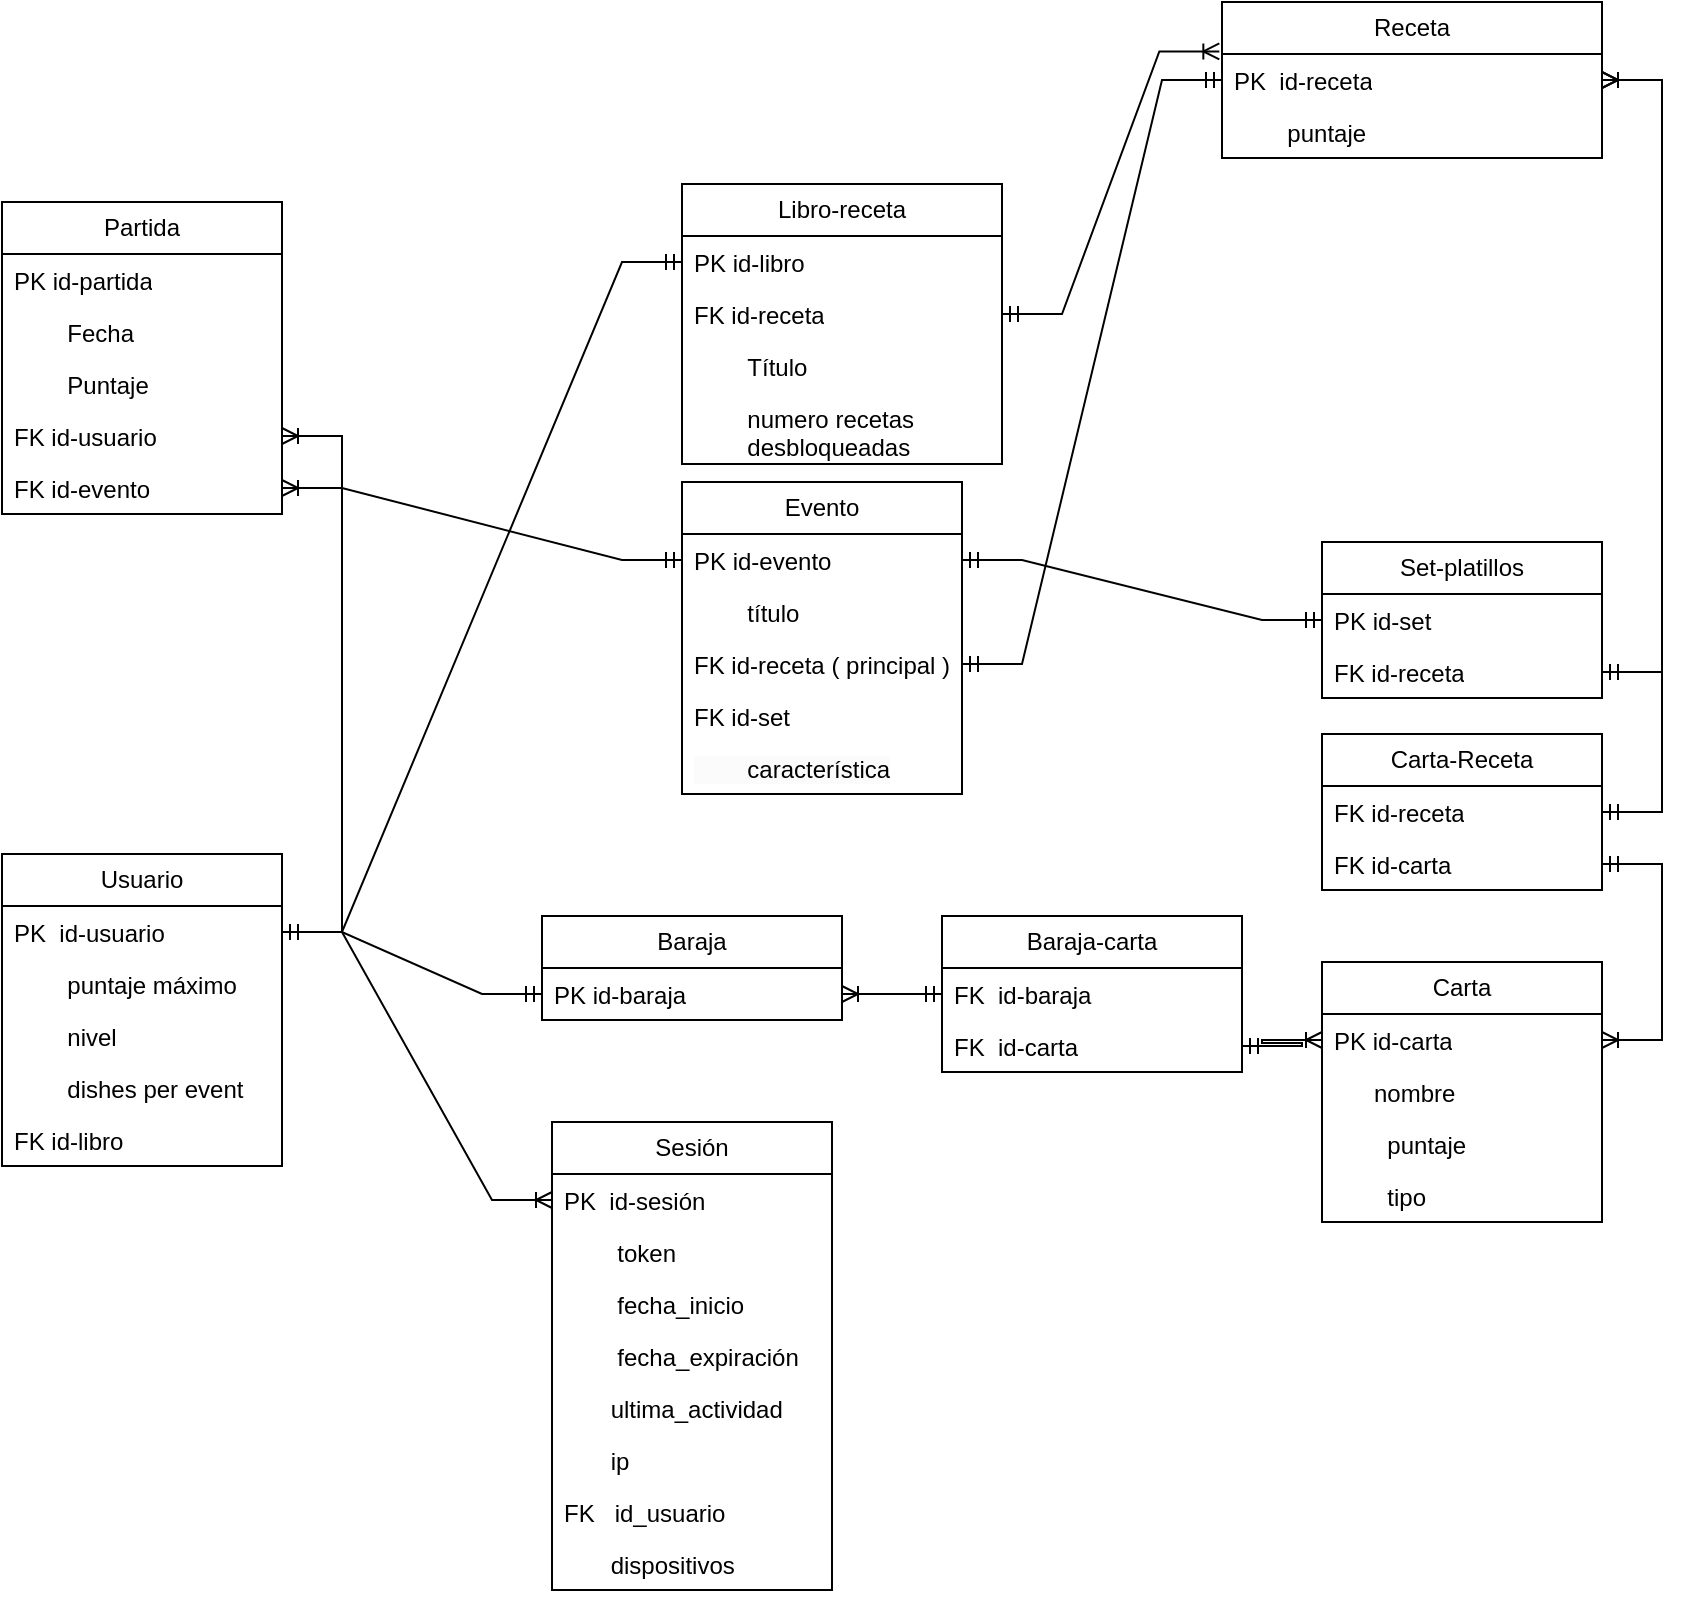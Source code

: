<mxfile version="24.4.6" type="device">
  <diagram name="Page-1" id="rtjQBbAmEf5FvGgy6AN6">
    <mxGraphModel dx="1663" dy="2207" grid="1" gridSize="10" guides="1" tooltips="1" connect="1" arrows="1" fold="1" page="1" pageScale="1" pageWidth="850" pageHeight="1100" math="0" shadow="0">
      <root>
        <mxCell id="0" />
        <mxCell id="1" parent="0" />
        <mxCell id="sCc01J_QV89cAzjk3SiN-2" value="Usuario" style="swimlane;fontStyle=0;childLayout=stackLayout;horizontal=1;startSize=26;fillColor=none;horizontalStack=0;resizeParent=1;resizeParentMax=0;resizeLast=0;collapsible=1;marginBottom=0;whiteSpace=wrap;html=1;" parent="1" vertex="1">
          <mxGeometry x="-100" y="326" width="140" height="156" as="geometry" />
        </mxCell>
        <mxCell id="sCc01J_QV89cAzjk3SiN-3" value="PK&amp;nbsp; id-usuario" style="text;strokeColor=none;fillColor=none;align=left;verticalAlign=top;spacingLeft=4;spacingRight=4;overflow=hidden;rotatable=0;points=[[0,0.5],[1,0.5]];portConstraint=eastwest;whiteSpace=wrap;html=1;" parent="sCc01J_QV89cAzjk3SiN-2" vertex="1">
          <mxGeometry y="26" width="140" height="26" as="geometry" />
        </mxCell>
        <mxCell id="sCc01J_QV89cAzjk3SiN-4" value="&lt;span style=&quot;white-space: pre;&quot;&gt;&#x9;&lt;/span&gt;puntaje máximo" style="text;strokeColor=none;fillColor=none;align=left;verticalAlign=top;spacingLeft=4;spacingRight=4;overflow=hidden;rotatable=0;points=[[0,0.5],[1,0.5]];portConstraint=eastwest;whiteSpace=wrap;html=1;" parent="sCc01J_QV89cAzjk3SiN-2" vertex="1">
          <mxGeometry y="52" width="140" height="26" as="geometry" />
        </mxCell>
        <mxCell id="sCc01J_QV89cAzjk3SiN-5" value="&lt;span style=&quot;white-space: pre;&quot;&gt;&#x9;&lt;/span&gt;nivel" style="text;strokeColor=none;fillColor=none;align=left;verticalAlign=top;spacingLeft=4;spacingRight=4;overflow=hidden;rotatable=0;points=[[0,0.5],[1,0.5]];portConstraint=eastwest;whiteSpace=wrap;html=1;" parent="sCc01J_QV89cAzjk3SiN-2" vertex="1">
          <mxGeometry y="78" width="140" height="26" as="geometry" />
        </mxCell>
        <mxCell id="sCc01J_QV89cAzjk3SiN-80" value="&lt;span style=&quot;white-space: pre;&quot;&gt;&#x9;&lt;/span&gt;dishes per event" style="text;strokeColor=none;fillColor=none;align=left;verticalAlign=top;spacingLeft=4;spacingRight=4;overflow=hidden;rotatable=0;points=[[0,0.5],[1,0.5]];portConstraint=eastwest;whiteSpace=wrap;html=1;" parent="sCc01J_QV89cAzjk3SiN-2" vertex="1">
          <mxGeometry y="104" width="140" height="26" as="geometry" />
        </mxCell>
        <mxCell id="sCc01J_QV89cAzjk3SiN-85" value="FK id-libro" style="text;strokeColor=none;fillColor=none;align=left;verticalAlign=top;spacingLeft=4;spacingRight=4;overflow=hidden;rotatable=0;points=[[0,0.5],[1,0.5]];portConstraint=eastwest;whiteSpace=wrap;html=1;" parent="sCc01J_QV89cAzjk3SiN-2" vertex="1">
          <mxGeometry y="130" width="140" height="26" as="geometry" />
        </mxCell>
        <mxCell id="sCc01J_QV89cAzjk3SiN-8" value="Receta" style="swimlane;fontStyle=0;childLayout=stackLayout;horizontal=1;startSize=26;fillColor=none;horizontalStack=0;resizeParent=1;resizeParentMax=0;resizeLast=0;collapsible=1;marginBottom=0;whiteSpace=wrap;html=1;" parent="1" vertex="1">
          <mxGeometry x="510" y="-100" width="190" height="78" as="geometry" />
        </mxCell>
        <mxCell id="sCc01J_QV89cAzjk3SiN-9" value="PK&amp;nbsp; id-receta" style="text;strokeColor=none;fillColor=none;align=left;verticalAlign=top;spacingLeft=4;spacingRight=4;overflow=hidden;rotatable=0;points=[[0,0.5],[1,0.5]];portConstraint=eastwest;whiteSpace=wrap;html=1;" parent="sCc01J_QV89cAzjk3SiN-8" vertex="1">
          <mxGeometry y="26" width="190" height="26" as="geometry" />
        </mxCell>
        <mxCell id="sCc01J_QV89cAzjk3SiN-13" value="&lt;span style=&quot;white-space: pre;&quot;&gt;&#x9;&lt;/span&gt;puntaje" style="text;strokeColor=none;fillColor=none;align=left;verticalAlign=top;spacingLeft=4;spacingRight=4;overflow=hidden;rotatable=0;points=[[0,0.5],[1,0.5]];portConstraint=eastwest;whiteSpace=wrap;html=1;" parent="sCc01J_QV89cAzjk3SiN-8" vertex="1">
          <mxGeometry y="52" width="190" height="26" as="geometry" />
        </mxCell>
        <mxCell id="sCc01J_QV89cAzjk3SiN-23" value="Libro-receta" style="swimlane;fontStyle=0;childLayout=stackLayout;horizontal=1;startSize=26;fillColor=none;horizontalStack=0;resizeParent=1;resizeParentMax=0;resizeLast=0;collapsible=1;marginBottom=0;whiteSpace=wrap;html=1;" parent="1" vertex="1">
          <mxGeometry x="240" y="-9" width="160" height="140" as="geometry" />
        </mxCell>
        <mxCell id="sCc01J_QV89cAzjk3SiN-24" value="PK id-libro" style="text;strokeColor=none;fillColor=none;align=left;verticalAlign=top;spacingLeft=4;spacingRight=4;overflow=hidden;rotatable=0;points=[[0,0.5],[1,0.5]];portConstraint=eastwest;whiteSpace=wrap;html=1;" parent="sCc01J_QV89cAzjk3SiN-23" vertex="1">
          <mxGeometry y="26" width="160" height="26" as="geometry" />
        </mxCell>
        <mxCell id="sCc01J_QV89cAzjk3SiN-27" value="FK id-receta" style="text;strokeColor=none;fillColor=none;align=left;verticalAlign=top;spacingLeft=4;spacingRight=4;overflow=hidden;rotatable=0;points=[[0,0.5],[1,0.5]];portConstraint=eastwest;whiteSpace=wrap;html=1;" parent="sCc01J_QV89cAzjk3SiN-23" vertex="1">
          <mxGeometry y="52" width="160" height="26" as="geometry" />
        </mxCell>
        <mxCell id="sCc01J_QV89cAzjk3SiN-76" value="&lt;span style=&quot;white-space: pre;&quot;&gt;&#x9;&lt;/span&gt;Título" style="text;strokeColor=none;fillColor=none;align=left;verticalAlign=top;spacingLeft=4;spacingRight=4;overflow=hidden;rotatable=0;points=[[0,0.5],[1,0.5]];portConstraint=eastwest;whiteSpace=wrap;html=1;" parent="sCc01J_QV89cAzjk3SiN-23" vertex="1">
          <mxGeometry y="78" width="160" height="26" as="geometry" />
        </mxCell>
        <mxCell id="sCc01J_QV89cAzjk3SiN-82" value="&lt;span style=&quot;white-space: pre;&quot;&gt;&#x9;&lt;/span&gt;numero recetas &lt;span style=&quot;white-space: pre;&quot;&gt;&#x9;&lt;/span&gt;desbloqueadas" style="text;strokeColor=none;fillColor=none;align=left;verticalAlign=top;spacingLeft=4;spacingRight=4;overflow=hidden;rotatable=0;points=[[0,0.5],[1,0.5]];portConstraint=eastwest;whiteSpace=wrap;html=1;" parent="sCc01J_QV89cAzjk3SiN-23" vertex="1">
          <mxGeometry y="104" width="160" height="36" as="geometry" />
        </mxCell>
        <mxCell id="sCc01J_QV89cAzjk3SiN-28" value="" style="edgeStyle=entityRelationEdgeStyle;fontSize=12;html=1;endArrow=ERmandOne;startArrow=ERmandOne;rounded=0;exitX=1;exitY=0.5;exitDx=0;exitDy=0;entryX=0;entryY=0.5;entryDx=0;entryDy=0;" parent="1" source="sCc01J_QV89cAzjk3SiN-3" target="sCc01J_QV89cAzjk3SiN-24" edge="1">
          <mxGeometry width="100" height="100" relative="1" as="geometry">
            <mxPoint x="280" y="140" as="sourcePoint" />
            <mxPoint x="380" y="40" as="targetPoint" />
          </mxGeometry>
        </mxCell>
        <mxCell id="sCc01J_QV89cAzjk3SiN-29" value="" style="edgeStyle=entityRelationEdgeStyle;fontSize=12;html=1;endArrow=ERoneToMany;startArrow=ERmandOne;rounded=0;exitX=1;exitY=0.5;exitDx=0;exitDy=0;entryX=-0.007;entryY=-0.049;entryDx=0;entryDy=0;entryPerimeter=0;" parent="1" source="sCc01J_QV89cAzjk3SiN-27" target="sCc01J_QV89cAzjk3SiN-9" edge="1">
          <mxGeometry width="100" height="100" relative="1" as="geometry">
            <mxPoint x="340" y="140" as="sourcePoint" />
            <mxPoint x="440" y="40" as="targetPoint" />
          </mxGeometry>
        </mxCell>
        <mxCell id="sCc01J_QV89cAzjk3SiN-30" value="Baraja" style="swimlane;fontStyle=0;childLayout=stackLayout;horizontal=1;startSize=26;fillColor=none;horizontalStack=0;resizeParent=1;resizeParentMax=0;resizeLast=0;collapsible=1;marginBottom=0;whiteSpace=wrap;html=1;" parent="1" vertex="1">
          <mxGeometry x="170" y="357" width="150" height="52" as="geometry" />
        </mxCell>
        <mxCell id="sCc01J_QV89cAzjk3SiN-31" value="PK id-baraja" style="text;strokeColor=none;fillColor=none;align=left;verticalAlign=top;spacingLeft=4;spacingRight=4;overflow=hidden;rotatable=0;points=[[0,0.5],[1,0.5]];portConstraint=eastwest;whiteSpace=wrap;html=1;" parent="sCc01J_QV89cAzjk3SiN-30" vertex="1">
          <mxGeometry y="26" width="150" height="26" as="geometry" />
        </mxCell>
        <mxCell id="sCc01J_QV89cAzjk3SiN-34" value="Carta" style="swimlane;fontStyle=0;childLayout=stackLayout;horizontal=1;startSize=26;fillColor=none;horizontalStack=0;resizeParent=1;resizeParentMax=0;resizeLast=0;collapsible=1;marginBottom=0;whiteSpace=wrap;html=1;" parent="1" vertex="1">
          <mxGeometry x="560" y="380" width="140" height="130" as="geometry" />
        </mxCell>
        <mxCell id="sCc01J_QV89cAzjk3SiN-35" value="PK id-carta" style="text;strokeColor=none;fillColor=none;align=left;verticalAlign=top;spacingLeft=4;spacingRight=4;overflow=hidden;rotatable=0;points=[[0,0.5],[1,0.5]];portConstraint=eastwest;whiteSpace=wrap;html=1;" parent="sCc01J_QV89cAzjk3SiN-34" vertex="1">
          <mxGeometry y="26" width="140" height="26" as="geometry" />
        </mxCell>
        <mxCell id="sCc01J_QV89cAzjk3SiN-37" value="&amp;nbsp; &amp;nbsp; &amp;nbsp; nombre" style="text;strokeColor=none;fillColor=none;align=left;verticalAlign=top;spacingLeft=4;spacingRight=4;overflow=hidden;rotatable=0;points=[[0,0.5],[1,0.5]];portConstraint=eastwest;whiteSpace=wrap;html=1;" parent="sCc01J_QV89cAzjk3SiN-34" vertex="1">
          <mxGeometry y="52" width="140" height="26" as="geometry" />
        </mxCell>
        <mxCell id="sCc01J_QV89cAzjk3SiN-79" value="&lt;span style=&quot;white-space: pre;&quot;&gt;&#x9;&lt;/span&gt;puntaje" style="text;strokeColor=none;fillColor=none;align=left;verticalAlign=top;spacingLeft=4;spacingRight=4;overflow=hidden;rotatable=0;points=[[0,0.5],[1,0.5]];portConstraint=eastwest;whiteSpace=wrap;html=1;" parent="sCc01J_QV89cAzjk3SiN-34" vertex="1">
          <mxGeometry y="78" width="140" height="26" as="geometry" />
        </mxCell>
        <mxCell id="sCc01J_QV89cAzjk3SiN-81" value="&lt;span style=&quot;white-space: pre;&quot;&gt;&#x9;&lt;/span&gt;tipo" style="text;strokeColor=none;fillColor=none;align=left;verticalAlign=top;spacingLeft=4;spacingRight=4;overflow=hidden;rotatable=0;points=[[0,0.5],[1,0.5]];portConstraint=eastwest;whiteSpace=wrap;html=1;" parent="sCc01J_QV89cAzjk3SiN-34" vertex="1">
          <mxGeometry y="104" width="140" height="26" as="geometry" />
        </mxCell>
        <mxCell id="sCc01J_QV89cAzjk3SiN-38" value="Carta-Receta" style="swimlane;fontStyle=0;childLayout=stackLayout;horizontal=1;startSize=26;fillColor=none;horizontalStack=0;resizeParent=1;resizeParentMax=0;resizeLast=0;collapsible=1;marginBottom=0;whiteSpace=wrap;html=1;" parent="1" vertex="1">
          <mxGeometry x="560" y="266" width="140" height="78" as="geometry" />
        </mxCell>
        <mxCell id="sCc01J_QV89cAzjk3SiN-39" value="FK id-receta" style="text;strokeColor=none;fillColor=none;align=left;verticalAlign=top;spacingLeft=4;spacingRight=4;overflow=hidden;rotatable=0;points=[[0,0.5],[1,0.5]];portConstraint=eastwest;whiteSpace=wrap;html=1;" parent="sCc01J_QV89cAzjk3SiN-38" vertex="1">
          <mxGeometry y="26" width="140" height="26" as="geometry" />
        </mxCell>
        <mxCell id="sCc01J_QV89cAzjk3SiN-40" value="FK id-carta" style="text;strokeColor=none;fillColor=none;align=left;verticalAlign=top;spacingLeft=4;spacingRight=4;overflow=hidden;rotatable=0;points=[[0,0.5],[1,0.5]];portConstraint=eastwest;whiteSpace=wrap;html=1;" parent="sCc01J_QV89cAzjk3SiN-38" vertex="1">
          <mxGeometry y="52" width="140" height="26" as="geometry" />
        </mxCell>
        <mxCell id="sCc01J_QV89cAzjk3SiN-41" value="" style="edgeStyle=entityRelationEdgeStyle;fontSize=12;html=1;endArrow=ERoneToMany;startArrow=ERmandOne;rounded=0;exitX=1;exitY=0.5;exitDx=0;exitDy=0;" parent="1" source="sCc01J_QV89cAzjk3SiN-39" target="sCc01J_QV89cAzjk3SiN-9" edge="1">
          <mxGeometry width="100" height="100" relative="1" as="geometry">
            <mxPoint x="600" y="196" as="sourcePoint" />
            <mxPoint x="680" y="120" as="targetPoint" />
          </mxGeometry>
        </mxCell>
        <mxCell id="sCc01J_QV89cAzjk3SiN-43" value="" style="edgeStyle=entityRelationEdgeStyle;fontSize=12;html=1;endArrow=ERoneToMany;startArrow=ERmandOne;rounded=0;exitX=1;exitY=0.5;exitDx=0;exitDy=0;entryX=1;entryY=0.5;entryDx=0;entryDy=0;" parent="1" source="sCc01J_QV89cAzjk3SiN-40" target="sCc01J_QV89cAzjk3SiN-35" edge="1">
          <mxGeometry width="100" height="100" relative="1" as="geometry">
            <mxPoint x="720" y="390" as="sourcePoint" />
            <mxPoint x="720" y="270" as="targetPoint" />
          </mxGeometry>
        </mxCell>
        <mxCell id="sCc01J_QV89cAzjk3SiN-46" value="" style="edgeStyle=entityRelationEdgeStyle;fontSize=12;html=1;endArrow=ERoneToMany;startArrow=ERmandOne;rounded=0;exitX=1;exitY=0.5;exitDx=0;exitDy=0;entryX=0;entryY=0.5;entryDx=0;entryDy=0;" parent="1" source="sCc01J_QV89cAzjk3SiN-74" target="sCc01J_QV89cAzjk3SiN-35" edge="1">
          <mxGeometry width="100" height="100" relative="1" as="geometry">
            <mxPoint x="390" y="365" as="sourcePoint" />
            <mxPoint x="500" y="360" as="targetPoint" />
          </mxGeometry>
        </mxCell>
        <mxCell id="sCc01J_QV89cAzjk3SiN-47" value="" style="edgeStyle=entityRelationEdgeStyle;fontSize=12;html=1;endArrow=ERmandOne;startArrow=ERmandOne;rounded=0;exitX=1;exitY=0.5;exitDx=0;exitDy=0;entryX=0;entryY=0.5;entryDx=0;entryDy=0;" parent="1" source="sCc01J_QV89cAzjk3SiN-3" target="sCc01J_QV89cAzjk3SiN-31" edge="1">
          <mxGeometry width="100" height="100" relative="1" as="geometry">
            <mxPoint x="210" y="170" as="sourcePoint" />
            <mxPoint x="270" y="170" as="targetPoint" />
          </mxGeometry>
        </mxCell>
        <mxCell id="sCc01J_QV89cAzjk3SiN-48" value="Partida" style="swimlane;fontStyle=0;childLayout=stackLayout;horizontal=1;startSize=26;fillColor=none;horizontalStack=0;resizeParent=1;resizeParentMax=0;resizeLast=0;collapsible=1;marginBottom=0;whiteSpace=wrap;html=1;" parent="1" vertex="1">
          <mxGeometry x="-100" width="140" height="156" as="geometry" />
        </mxCell>
        <mxCell id="sCc01J_QV89cAzjk3SiN-49" value="PK id-partida" style="text;strokeColor=none;fillColor=none;align=left;verticalAlign=top;spacingLeft=4;spacingRight=4;overflow=hidden;rotatable=0;points=[[0,0.5],[1,0.5]];portConstraint=eastwest;whiteSpace=wrap;html=1;" parent="sCc01J_QV89cAzjk3SiN-48" vertex="1">
          <mxGeometry y="26" width="140" height="26" as="geometry" />
        </mxCell>
        <mxCell id="sCc01J_QV89cAzjk3SiN-51" value="&lt;span style=&quot;white-space: pre;&quot;&gt;&#x9;&lt;/span&gt;Fecha" style="text;strokeColor=none;fillColor=none;align=left;verticalAlign=top;spacingLeft=4;spacingRight=4;overflow=hidden;rotatable=0;points=[[0,0.5],[1,0.5]];portConstraint=eastwest;whiteSpace=wrap;html=1;" parent="sCc01J_QV89cAzjk3SiN-48" vertex="1">
          <mxGeometry y="52" width="140" height="26" as="geometry" />
        </mxCell>
        <mxCell id="sCc01J_QV89cAzjk3SiN-52" value="&lt;span style=&quot;white-space: pre;&quot;&gt;&#x9;&lt;/span&gt;Puntaje" style="text;strokeColor=none;fillColor=none;align=left;verticalAlign=top;spacingLeft=4;spacingRight=4;overflow=hidden;rotatable=0;points=[[0,0.5],[1,0.5]];portConstraint=eastwest;whiteSpace=wrap;html=1;" parent="sCc01J_QV89cAzjk3SiN-48" vertex="1">
          <mxGeometry y="78" width="140" height="26" as="geometry" />
        </mxCell>
        <mxCell id="sCc01J_QV89cAzjk3SiN-54" value="FK id-usuario" style="text;strokeColor=none;fillColor=none;align=left;verticalAlign=top;spacingLeft=4;spacingRight=4;overflow=hidden;rotatable=0;points=[[0,0.5],[1,0.5]];portConstraint=eastwest;whiteSpace=wrap;html=1;" parent="sCc01J_QV89cAzjk3SiN-48" vertex="1">
          <mxGeometry y="104" width="140" height="26" as="geometry" />
        </mxCell>
        <mxCell id="sCc01J_QV89cAzjk3SiN-64" value="FK id-evento" style="text;strokeColor=none;fillColor=none;align=left;verticalAlign=top;spacingLeft=4;spacingRight=4;overflow=hidden;rotatable=0;points=[[0,0.5],[1,0.5]];portConstraint=eastwest;whiteSpace=wrap;html=1;" parent="sCc01J_QV89cAzjk3SiN-48" vertex="1">
          <mxGeometry y="130" width="140" height="26" as="geometry" />
        </mxCell>
        <mxCell id="sCc01J_QV89cAzjk3SiN-57" value="Evento" style="swimlane;fontStyle=0;childLayout=stackLayout;horizontal=1;startSize=26;fillColor=none;horizontalStack=0;resizeParent=1;resizeParentMax=0;resizeLast=0;collapsible=1;marginBottom=0;whiteSpace=wrap;html=1;" parent="1" vertex="1">
          <mxGeometry x="240" y="140" width="140" height="156" as="geometry" />
        </mxCell>
        <mxCell id="sCc01J_QV89cAzjk3SiN-59" value="PK id-evento" style="text;strokeColor=none;fillColor=none;align=left;verticalAlign=top;spacingLeft=4;spacingRight=4;overflow=hidden;rotatable=0;points=[[0,0.5],[1,0.5]];portConstraint=eastwest;whiteSpace=wrap;html=1;" parent="sCc01J_QV89cAzjk3SiN-57" vertex="1">
          <mxGeometry y="26" width="140" height="26" as="geometry" />
        </mxCell>
        <mxCell id="sCc01J_QV89cAzjk3SiN-60" value="&lt;span style=&quot;white-space: pre;&quot;&gt;&#x9;&lt;/span&gt;título" style="text;strokeColor=none;fillColor=none;align=left;verticalAlign=top;spacingLeft=4;spacingRight=4;overflow=hidden;rotatable=0;points=[[0,0.5],[1,0.5]];portConstraint=eastwest;whiteSpace=wrap;html=1;" parent="sCc01J_QV89cAzjk3SiN-57" vertex="1">
          <mxGeometry y="52" width="140" height="26" as="geometry" />
        </mxCell>
        <mxCell id="sCc01J_QV89cAzjk3SiN-62" value="FK id-receta ( principal )" style="text;strokeColor=none;fillColor=none;align=left;verticalAlign=top;spacingLeft=4;spacingRight=4;overflow=hidden;rotatable=0;points=[[0,0.5],[1,0.5]];portConstraint=eastwest;whiteSpace=wrap;html=1;" parent="sCc01J_QV89cAzjk3SiN-57" vertex="1">
          <mxGeometry y="78" width="140" height="26" as="geometry" />
        </mxCell>
        <mxCell id="sCc01J_QV89cAzjk3SiN-77" value="FK id-set" style="text;strokeColor=none;fillColor=none;align=left;verticalAlign=top;spacingLeft=4;spacingRight=4;overflow=hidden;rotatable=0;points=[[0,0.5],[1,0.5]];portConstraint=eastwest;whiteSpace=wrap;html=1;" parent="sCc01J_QV89cAzjk3SiN-57" vertex="1">
          <mxGeometry y="104" width="140" height="26" as="geometry" />
        </mxCell>
        <mxCell id="sCc01J_QV89cAzjk3SiN-84" value="&lt;span style=&quot;color: rgb(0, 0, 0); font-family: Helvetica; font-size: 12px; font-style: normal; font-variant-ligatures: normal; font-variant-caps: normal; font-weight: 400; letter-spacing: normal; orphans: 2; text-align: left; text-indent: 0px; text-transform: none; widows: 2; word-spacing: 0px; -webkit-text-stroke-width: 0px; white-space: normal; background-color: rgb(251, 251, 251); text-decoration-thickness: initial; text-decoration-style: initial; text-decoration-color: initial; display: inline !important; float: none;&quot;&gt;&lt;span style=&quot;white-space: pre;&quot;&gt;&#x9;&lt;/span&gt;característica&lt;/span&gt;" style="text;strokeColor=none;fillColor=none;align=left;verticalAlign=top;spacingLeft=4;spacingRight=4;overflow=hidden;rotatable=0;points=[[0,0.5],[1,0.5]];portConstraint=eastwest;whiteSpace=wrap;html=1;" parent="sCc01J_QV89cAzjk3SiN-57" vertex="1">
          <mxGeometry y="130" width="140" height="26" as="geometry" />
        </mxCell>
        <mxCell id="sCc01J_QV89cAzjk3SiN-65" value="" style="edgeStyle=entityRelationEdgeStyle;fontSize=12;html=1;endArrow=ERoneToMany;startArrow=ERmandOne;rounded=0;entryX=1;entryY=0.5;entryDx=0;entryDy=0;exitX=0;exitY=0.5;exitDx=0;exitDy=0;" parent="1" source="sCc01J_QV89cAzjk3SiN-59" target="sCc01J_QV89cAzjk3SiN-64" edge="1">
          <mxGeometry width="100" height="100" relative="1" as="geometry">
            <mxPoint x="-120" y="237" as="sourcePoint" />
            <mxPoint x="-30" y="317" as="targetPoint" />
          </mxGeometry>
        </mxCell>
        <mxCell id="sCc01J_QV89cAzjk3SiN-66" value="" style="edgeStyle=entityRelationEdgeStyle;fontSize=12;html=1;endArrow=ERmandOne;startArrow=ERmandOne;rounded=0;exitX=1;exitY=0.5;exitDx=0;exitDy=0;entryX=0;entryY=0.5;entryDx=0;entryDy=0;" parent="1" source="sCc01J_QV89cAzjk3SiN-62" target="sCc01J_QV89cAzjk3SiN-9" edge="1">
          <mxGeometry width="100" height="100" relative="1" as="geometry">
            <mxPoint x="400" y="290" as="sourcePoint" />
            <mxPoint x="500" y="190" as="targetPoint" />
          </mxGeometry>
        </mxCell>
        <mxCell id="sCc01J_QV89cAzjk3SiN-67" value="Set-platillos" style="swimlane;fontStyle=0;childLayout=stackLayout;horizontal=1;startSize=26;fillColor=none;horizontalStack=0;resizeParent=1;resizeParentMax=0;resizeLast=0;collapsible=1;marginBottom=0;whiteSpace=wrap;html=1;" parent="1" vertex="1">
          <mxGeometry x="560" y="170" width="140" height="78" as="geometry" />
        </mxCell>
        <mxCell id="sCc01J_QV89cAzjk3SiN-68" value="PK id-set" style="text;strokeColor=none;fillColor=none;align=left;verticalAlign=top;spacingLeft=4;spacingRight=4;overflow=hidden;rotatable=0;points=[[0,0.5],[1,0.5]];portConstraint=eastwest;whiteSpace=wrap;html=1;" parent="sCc01J_QV89cAzjk3SiN-67" vertex="1">
          <mxGeometry y="26" width="140" height="26" as="geometry" />
        </mxCell>
        <mxCell id="sCc01J_QV89cAzjk3SiN-69" value="FK id-receta" style="text;strokeColor=none;fillColor=none;align=left;verticalAlign=top;spacingLeft=4;spacingRight=4;overflow=hidden;rotatable=0;points=[[0,0.5],[1,0.5]];portConstraint=eastwest;whiteSpace=wrap;html=1;" parent="sCc01J_QV89cAzjk3SiN-67" vertex="1">
          <mxGeometry y="52" width="140" height="26" as="geometry" />
        </mxCell>
        <mxCell id="sCc01J_QV89cAzjk3SiN-70" value="" style="edgeStyle=entityRelationEdgeStyle;fontSize=12;html=1;endArrow=ERmandOne;startArrow=ERmandOne;rounded=0;exitX=1;exitY=0.5;exitDx=0;exitDy=0;entryX=0;entryY=0.5;entryDx=0;entryDy=0;" parent="1" source="sCc01J_QV89cAzjk3SiN-59" target="sCc01J_QV89cAzjk3SiN-68" edge="1">
          <mxGeometry width="100" height="100" relative="1" as="geometry">
            <mxPoint x="460" y="144" as="sourcePoint" />
            <mxPoint x="520" y="108" as="targetPoint" />
          </mxGeometry>
        </mxCell>
        <mxCell id="sCc01J_QV89cAzjk3SiN-71" value="" style="edgeStyle=entityRelationEdgeStyle;fontSize=12;html=1;endArrow=ERoneToMany;startArrow=ERmandOne;rounded=0;exitX=1;exitY=0.5;exitDx=0;exitDy=0;entryX=1;entryY=0.5;entryDx=0;entryDy=0;" parent="1" source="sCc01J_QV89cAzjk3SiN-69" target="sCc01J_QV89cAzjk3SiN-9" edge="1">
          <mxGeometry width="100" height="100" relative="1" as="geometry">
            <mxPoint x="770" y="189" as="sourcePoint" />
            <mxPoint x="810" y="80" as="targetPoint" />
          </mxGeometry>
        </mxCell>
        <mxCell id="sCc01J_QV89cAzjk3SiN-72" value="Baraja-carta" style="swimlane;fontStyle=0;childLayout=stackLayout;horizontal=1;startSize=26;fillColor=none;horizontalStack=0;resizeParent=1;resizeParentMax=0;resizeLast=0;collapsible=1;marginBottom=0;whiteSpace=wrap;html=1;" parent="1" vertex="1">
          <mxGeometry x="370" y="357" width="150" height="78" as="geometry" />
        </mxCell>
        <mxCell id="sCc01J_QV89cAzjk3SiN-73" value="FK&amp;nbsp; id-baraja" style="text;strokeColor=none;fillColor=none;align=left;verticalAlign=top;spacingLeft=4;spacingRight=4;overflow=hidden;rotatable=0;points=[[0,0.5],[1,0.5]];portConstraint=eastwest;whiteSpace=wrap;html=1;" parent="sCc01J_QV89cAzjk3SiN-72" vertex="1">
          <mxGeometry y="26" width="150" height="26" as="geometry" />
        </mxCell>
        <mxCell id="sCc01J_QV89cAzjk3SiN-74" value="FK&amp;nbsp; id-carta" style="text;strokeColor=none;fillColor=none;align=left;verticalAlign=top;spacingLeft=4;spacingRight=4;overflow=hidden;rotatable=0;points=[[0,0.5],[1,0.5]];portConstraint=eastwest;whiteSpace=wrap;html=1;" parent="sCc01J_QV89cAzjk3SiN-72" vertex="1">
          <mxGeometry y="52" width="150" height="26" as="geometry" />
        </mxCell>
        <mxCell id="sCc01J_QV89cAzjk3SiN-86" value="" style="edgeStyle=entityRelationEdgeStyle;fontSize=12;html=1;endArrow=ERoneToMany;startArrow=ERmandOne;rounded=0;entryX=1;entryY=0.5;entryDx=0;entryDy=0;exitX=0;exitY=0.5;exitDx=0;exitDy=0;" parent="1" source="sCc01J_QV89cAzjk3SiN-73" target="sCc01J_QV89cAzjk3SiN-31" edge="1">
          <mxGeometry width="100" height="100" relative="1" as="geometry">
            <mxPoint x="350" y="450" as="sourcePoint" />
            <mxPoint x="230" y="420" as="targetPoint" />
            <Array as="points">
              <mxPoint x="130" y="450" />
            </Array>
          </mxGeometry>
        </mxCell>
        <mxCell id="sCc01J_QV89cAzjk3SiN-89" value="" style="edgeStyle=entityRelationEdgeStyle;fontSize=12;html=1;endArrow=ERoneToMany;startArrow=ERmandOne;rounded=0;entryX=1;entryY=0.5;entryDx=0;entryDy=0;exitX=1;exitY=0.5;exitDx=0;exitDy=0;" parent="1" source="sCc01J_QV89cAzjk3SiN-3" target="sCc01J_QV89cAzjk3SiN-54" edge="1">
          <mxGeometry width="100" height="100" relative="1" as="geometry">
            <mxPoint x="10" y="280" as="sourcePoint" />
            <mxPoint x="-180" y="284" as="targetPoint" />
          </mxGeometry>
        </mxCell>
        <mxCell id="_mNXcxZceQe9EGaUE8mF-1" value="Sesión" style="swimlane;fontStyle=0;childLayout=stackLayout;horizontal=1;startSize=26;fillColor=none;horizontalStack=0;resizeParent=1;resizeParentMax=0;resizeLast=0;collapsible=1;marginBottom=0;whiteSpace=wrap;html=1;" vertex="1" parent="1">
          <mxGeometry x="175" y="460" width="140" height="234" as="geometry" />
        </mxCell>
        <mxCell id="_mNXcxZceQe9EGaUE8mF-2" value="PK&amp;nbsp; id-sesión" style="text;strokeColor=none;fillColor=none;align=left;verticalAlign=top;spacingLeft=4;spacingRight=4;overflow=hidden;rotatable=0;points=[[0,0.5],[1,0.5]];portConstraint=eastwest;whiteSpace=wrap;html=1;" vertex="1" parent="_mNXcxZceQe9EGaUE8mF-1">
          <mxGeometry y="26" width="140" height="26" as="geometry" />
        </mxCell>
        <mxCell id="_mNXcxZceQe9EGaUE8mF-3" value="&lt;span style=&quot;white-space: pre;&quot;&gt;&#x9;&lt;/span&gt;token" style="text;strokeColor=none;fillColor=none;align=left;verticalAlign=top;spacingLeft=4;spacingRight=4;overflow=hidden;rotatable=0;points=[[0,0.5],[1,0.5]];portConstraint=eastwest;whiteSpace=wrap;html=1;" vertex="1" parent="_mNXcxZceQe9EGaUE8mF-1">
          <mxGeometry y="52" width="140" height="26" as="geometry" />
        </mxCell>
        <mxCell id="_mNXcxZceQe9EGaUE8mF-4" value="&lt;span style=&quot;white-space: pre;&quot;&gt;&#x9;&lt;/span&gt;fecha_inicio" style="text;strokeColor=none;fillColor=none;align=left;verticalAlign=top;spacingLeft=4;spacingRight=4;overflow=hidden;rotatable=0;points=[[0,0.5],[1,0.5]];portConstraint=eastwest;whiteSpace=wrap;html=1;" vertex="1" parent="_mNXcxZceQe9EGaUE8mF-1">
          <mxGeometry y="78" width="140" height="26" as="geometry" />
        </mxCell>
        <mxCell id="_mNXcxZceQe9EGaUE8mF-5" value="&lt;span style=&quot;white-space: pre;&quot;&gt;&#x9;&lt;/span&gt;fecha_expiración" style="text;strokeColor=none;fillColor=none;align=left;verticalAlign=top;spacingLeft=4;spacingRight=4;overflow=hidden;rotatable=0;points=[[0,0.5],[1,0.5]];portConstraint=eastwest;whiteSpace=wrap;html=1;" vertex="1" parent="_mNXcxZceQe9EGaUE8mF-1">
          <mxGeometry y="104" width="140" height="26" as="geometry" />
        </mxCell>
        <mxCell id="_mNXcxZceQe9EGaUE8mF-6" value="&amp;nbsp; &amp;nbsp; &amp;nbsp; &amp;nbsp;ultima_actividad" style="text;strokeColor=none;fillColor=none;align=left;verticalAlign=top;spacingLeft=4;spacingRight=4;overflow=hidden;rotatable=0;points=[[0,0.5],[1,0.5]];portConstraint=eastwest;whiteSpace=wrap;html=1;" vertex="1" parent="_mNXcxZceQe9EGaUE8mF-1">
          <mxGeometry y="130" width="140" height="26" as="geometry" />
        </mxCell>
        <mxCell id="_mNXcxZceQe9EGaUE8mF-7" value="&amp;nbsp; &amp;nbsp; &amp;nbsp; &amp;nbsp;ip" style="text;strokeColor=none;fillColor=none;align=left;verticalAlign=top;spacingLeft=4;spacingRight=4;overflow=hidden;rotatable=0;points=[[0,0.5],[1,0.5]];portConstraint=eastwest;whiteSpace=wrap;html=1;" vertex="1" parent="_mNXcxZceQe9EGaUE8mF-1">
          <mxGeometry y="156" width="140" height="26" as="geometry" />
        </mxCell>
        <mxCell id="_mNXcxZceQe9EGaUE8mF-9" value="FK&amp;nbsp; &amp;nbsp;id_usuario" style="text;strokeColor=none;fillColor=none;align=left;verticalAlign=top;spacingLeft=4;spacingRight=4;overflow=hidden;rotatable=0;points=[[0,0.5],[1,0.5]];portConstraint=eastwest;whiteSpace=wrap;html=1;" vertex="1" parent="_mNXcxZceQe9EGaUE8mF-1">
          <mxGeometry y="182" width="140" height="26" as="geometry" />
        </mxCell>
        <mxCell id="_mNXcxZceQe9EGaUE8mF-8" value="&amp;nbsp; &amp;nbsp; &amp;nbsp; &amp;nbsp;dispositivos" style="text;strokeColor=none;fillColor=none;align=left;verticalAlign=top;spacingLeft=4;spacingRight=4;overflow=hidden;rotatable=0;points=[[0,0.5],[1,0.5]];portConstraint=eastwest;whiteSpace=wrap;html=1;" vertex="1" parent="_mNXcxZceQe9EGaUE8mF-1">
          <mxGeometry y="208" width="140" height="26" as="geometry" />
        </mxCell>
        <mxCell id="_mNXcxZceQe9EGaUE8mF-10" value="" style="edgeStyle=entityRelationEdgeStyle;fontSize=12;html=1;endArrow=ERoneToMany;startArrow=ERmandOne;rounded=0;entryX=0;entryY=0.5;entryDx=0;entryDy=0;" edge="1" parent="1" source="sCc01J_QV89cAzjk3SiN-3" target="_mNXcxZceQe9EGaUE8mF-2">
          <mxGeometry width="100" height="100" relative="1" as="geometry">
            <mxPoint x="100" y="694" as="sourcePoint" />
            <mxPoint x="110" y="500" as="targetPoint" />
          </mxGeometry>
        </mxCell>
      </root>
    </mxGraphModel>
  </diagram>
</mxfile>
